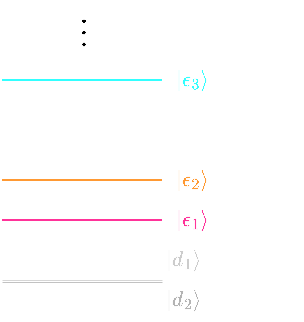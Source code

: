 <mxfile version="21.1.2" type="device">
  <diagram name="Page-1" id="FoHRziENe1P9YW2tE9Rq">
    <mxGraphModel dx="980" dy="404" grid="1" gridSize="10" guides="1" tooltips="1" connect="1" arrows="1" fold="1" page="1" pageScale="1" pageWidth="850" pageHeight="1100" math="1" shadow="0">
      <root>
        <mxCell id="0" />
        <mxCell id="1" parent="0" />
        <mxCell id="UH28EQyYjjHQsiaiguUs-1" value="" style="endArrow=none;html=1;rounded=0;strokeColor=#FF3399;" edge="1" parent="1">
          <mxGeometry width="50" height="50" relative="1" as="geometry">
            <mxPoint x="320" y="360" as="sourcePoint" />
            <mxPoint x="400" y="360" as="targetPoint" />
          </mxGeometry>
        </mxCell>
        <mxCell id="UH28EQyYjjHQsiaiguUs-2" value="" style="endArrow=none;html=1;rounded=0;strokeColor=#FF9933;" edge="1" parent="1">
          <mxGeometry width="50" height="50" relative="1" as="geometry">
            <mxPoint x="320" y="340" as="sourcePoint" />
            <mxPoint x="400" y="340" as="targetPoint" />
          </mxGeometry>
        </mxCell>
        <mxCell id="UH28EQyYjjHQsiaiguUs-3" value="" style="endArrow=none;html=1;rounded=0;strokeColor=#33FFFF;" edge="1" parent="1">
          <mxGeometry width="50" height="50" relative="1" as="geometry">
            <mxPoint x="320" y="290" as="sourcePoint" />
            <mxPoint x="400" y="290" as="targetPoint" />
          </mxGeometry>
        </mxCell>
        <mxCell id="UH28EQyYjjHQsiaiguUs-4" value="" style="endArrow=none;html=1;rounded=0;strokeWidth=0.4;strokeColor=#CCCCCC;" edge="1" parent="1">
          <mxGeometry width="50" height="50" relative="1" as="geometry">
            <mxPoint x="320" y="390" as="sourcePoint" />
            <mxPoint x="400" y="390" as="targetPoint" />
          </mxGeometry>
        </mxCell>
        <mxCell id="UH28EQyYjjHQsiaiguUs-5" value="" style="endArrow=none;html=1;rounded=0;strokeWidth=0.4;strokeColor=#B3B3B3;" edge="1" parent="1">
          <mxGeometry width="50" height="50" relative="1" as="geometry">
            <mxPoint x="320" y="391" as="sourcePoint" />
            <mxPoint x="400" y="391" as="targetPoint" />
          </mxGeometry>
        </mxCell>
        <mxCell id="UH28EQyYjjHQsiaiguUs-6" value="$$\ket{\epsilon_1}$$" style="text;html=1;align=center;verticalAlign=middle;resizable=0;points=[];autosize=1;strokeColor=none;fillColor=none;fontSize=9;fontColor=#FF3399;" vertex="1" parent="1">
          <mxGeometry x="360" y="350" width="110" height="20" as="geometry" />
        </mxCell>
        <mxCell id="UH28EQyYjjHQsiaiguUs-7" value="$$\ket{\epsilon_2}$$" style="text;html=1;align=center;verticalAlign=middle;resizable=0;points=[];autosize=1;strokeColor=none;fillColor=none;fontSize=9;fontColor=#FF9933;" vertex="1" parent="1">
          <mxGeometry x="360" y="330" width="110" height="20" as="geometry" />
        </mxCell>
        <mxCell id="UH28EQyYjjHQsiaiguUs-8" value="$$\ket{\epsilon_3}$$" style="text;html=1;align=center;verticalAlign=middle;resizable=0;points=[];autosize=1;strokeColor=none;fillColor=none;fontSize=9;fontColor=#33FFFF;" vertex="1" parent="1">
          <mxGeometry x="360" y="280" width="110" height="20" as="geometry" />
        </mxCell>
        <mxCell id="UH28EQyYjjHQsiaiguUs-9" value="$$\vdots$$" style="text;html=1;align=center;verticalAlign=middle;resizable=0;points=[];autosize=1;strokeColor=none;fillColor=none;" vertex="1" parent="1">
          <mxGeometry x="320" y="250" width="80" height="30" as="geometry" />
        </mxCell>
        <mxCell id="UH28EQyYjjHQsiaiguUs-10" value="$$\ket{d_1}$$" style="text;html=1;align=center;verticalAlign=middle;resizable=0;points=[];autosize=1;strokeColor=none;fillColor=none;fontSize=9;fontColor=#CCCCCC;" vertex="1" parent="1">
          <mxGeometry x="370" y="370" width="80" height="20" as="geometry" />
        </mxCell>
        <mxCell id="UH28EQyYjjHQsiaiguUs-11" value="$$\ket{d_2}$$" style="text;html=1;align=center;verticalAlign=middle;resizable=0;points=[];autosize=1;strokeColor=none;fillColor=none;fontSize=9;fontColor=#B3B3B3;" vertex="1" parent="1">
          <mxGeometry x="370" y="390" width="80" height="20" as="geometry" />
        </mxCell>
      </root>
    </mxGraphModel>
  </diagram>
</mxfile>
